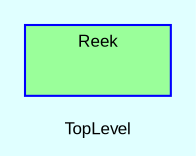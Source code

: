 digraph TopLevel {
    label = "TopLevel"
    compound = true
    fontname = Arial
    fontsize = 8
    bgcolor = lightcyan1
    node [
        color = black,
        fontname = Arial,
        fontsize = 8
    ]

    subgraph cluster_Reek {
        label = "Reek"
        fillcolor = palegreen1
        URL = "classes/Reek.html"
        color = blue
        fontname = Arial
        style = filled
        Reek [
            shape = plaintext,
            height = 0.01,
            width = 0.75,
            label = ""
        ]

    }

}

